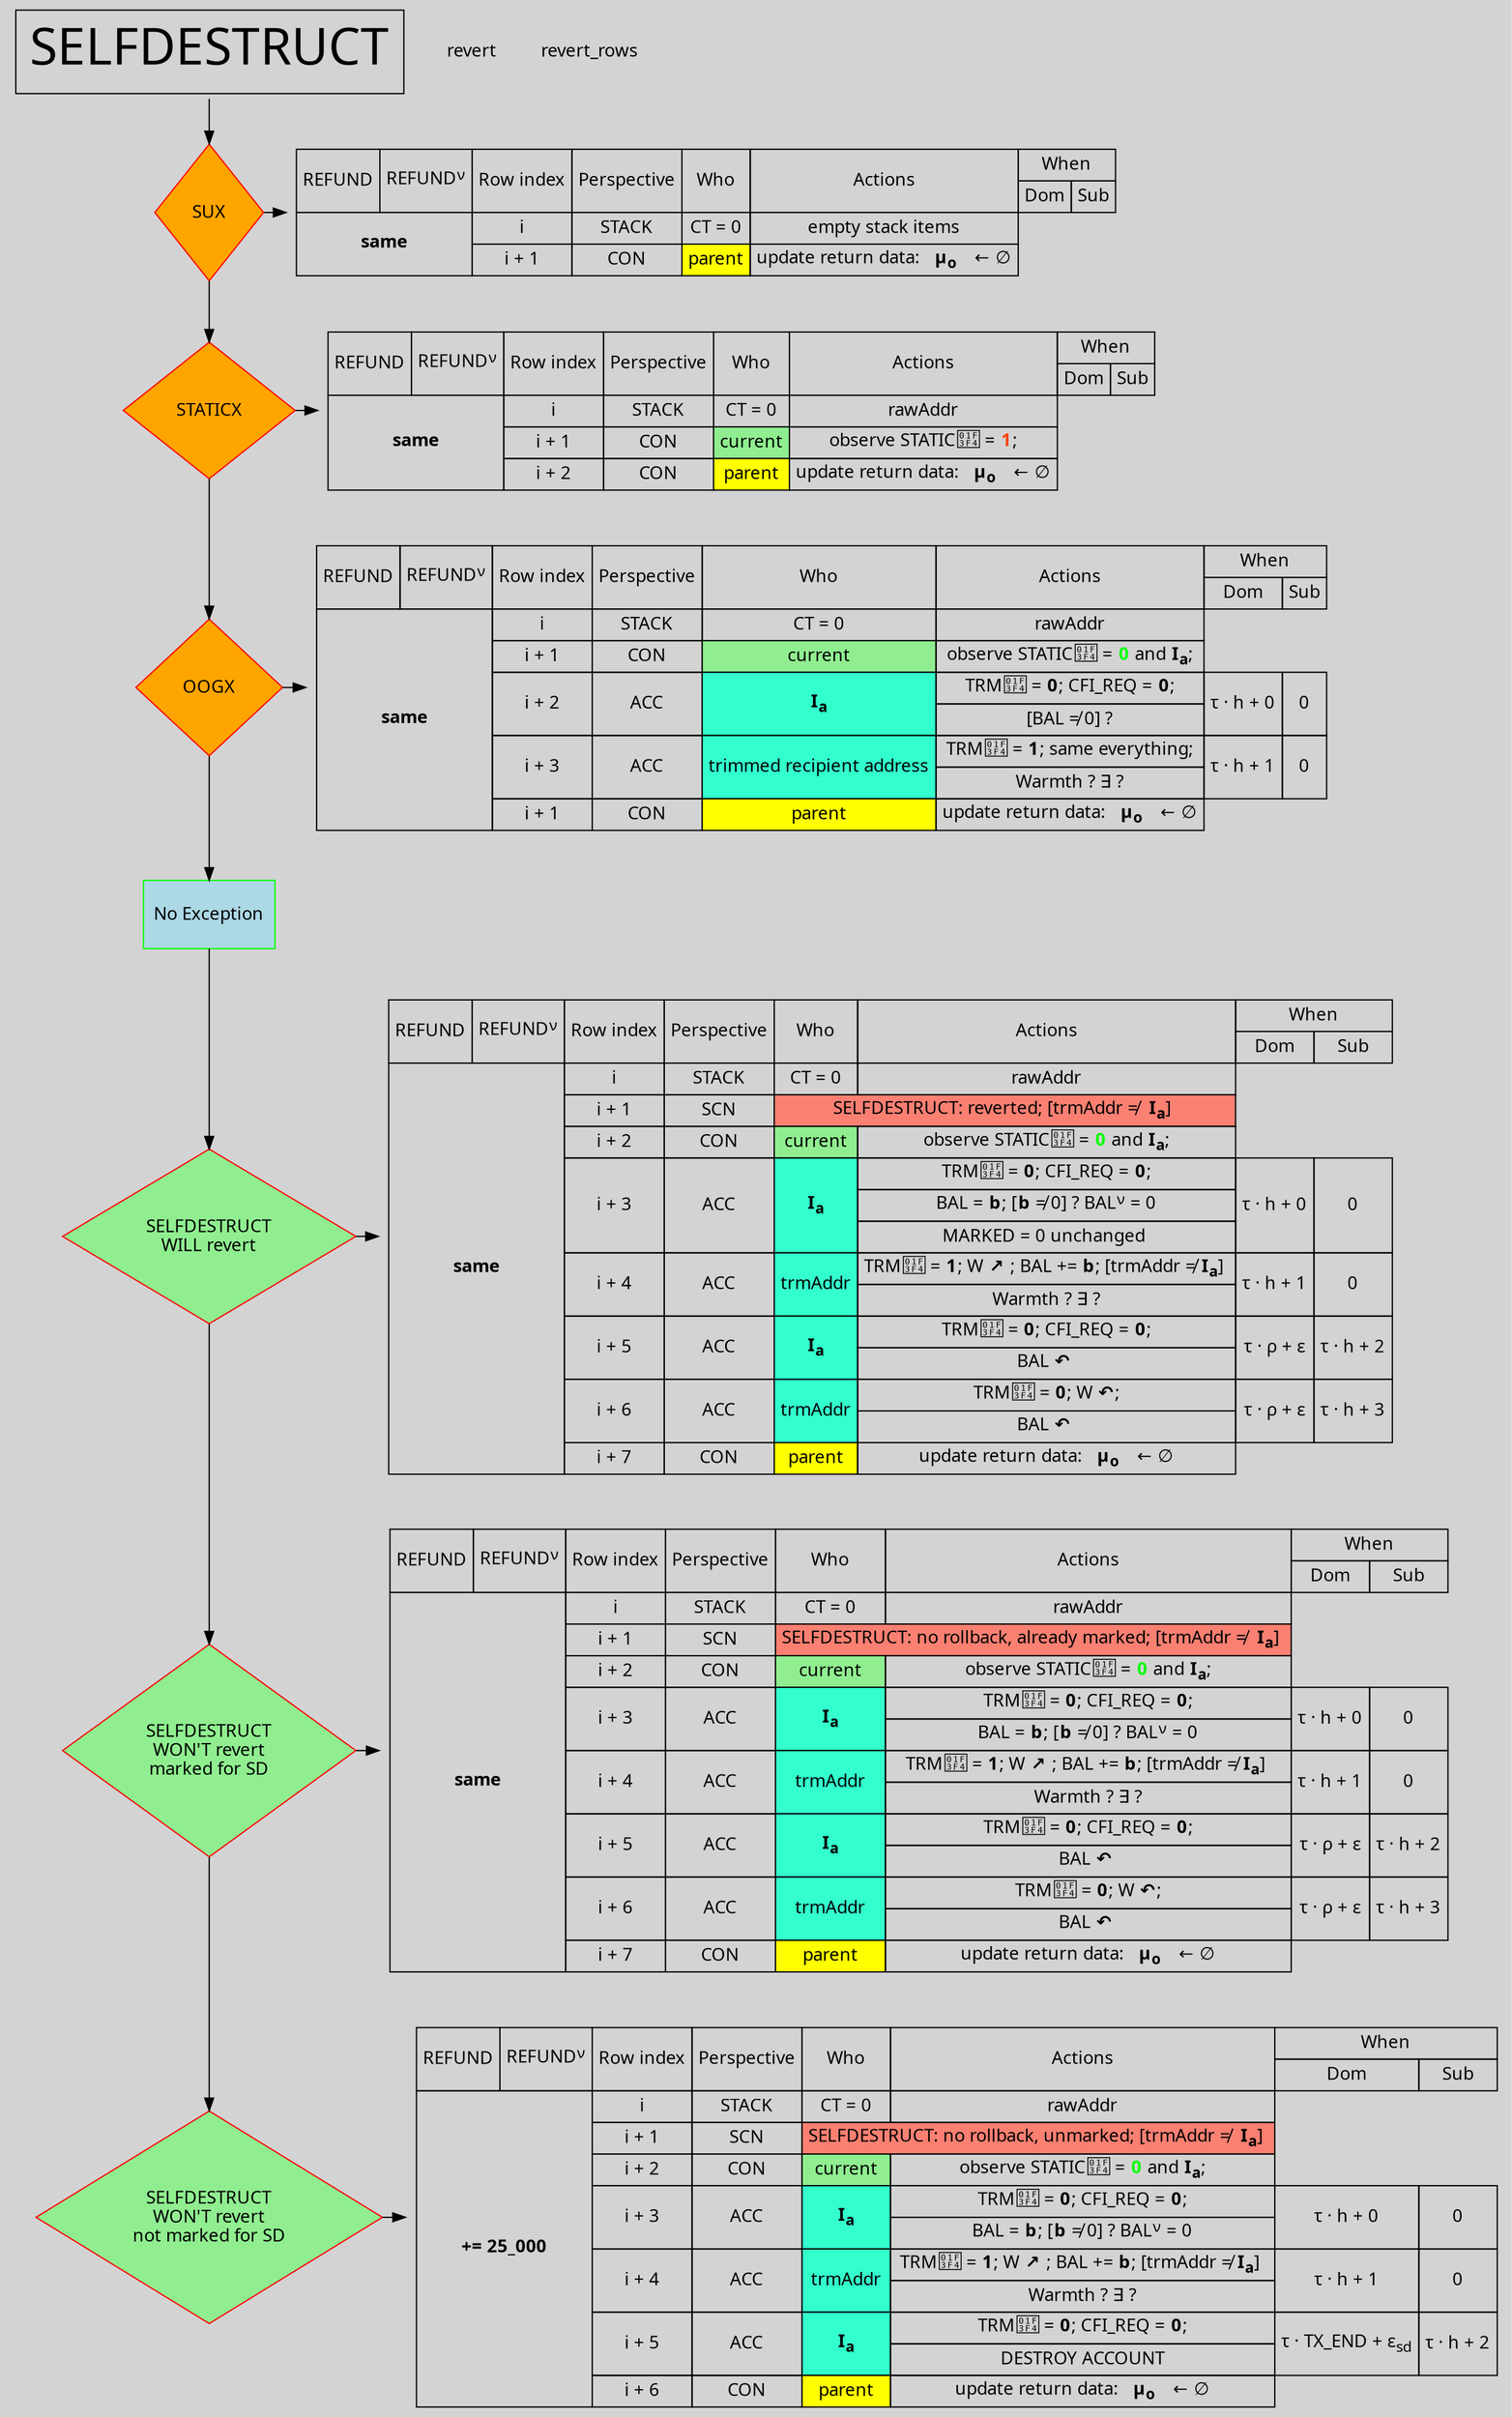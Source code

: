# http://www.graphviz.org/content/cluster

digraph G {

  bgcolor = "lightgray"
  node [fontname = "Handlee"];
  node [shape=plaintext];
  edge [fontname = "Handlee"];

  inst [label=<
  <TABLE BORDER="0" CELLBORDER="1" CELLSPACING="0" CELLPADDING="10">
  <TR>
  <TD><FONT POINT-SIZE="40">SELFDESTRUCT</FONT></TD>
  </TR>
  </TABLE>>];
  sux [
    label = "\nSUX\n ";
    shape = diamond;
    style = filled;
    fillcolor = "ORANGE";
    color = "RED";
  ];
  staticx [
    label = "\nSTATICX\n ";
    shape = diamond;
    style = filled;
    fillcolor = "ORANGE";
    color = "RED";
  ];
  oogx [
    label = "\nOOGX\n ";
    shape = diamond;
    style = filled;
    fillcolor = "ORANGE";
    color = "RED";
  ];
  unexceptional [
    label = "\nNo Exception\n ";
    shape = rect;
    style = filled;
    fillcolor = "LIGHTBLUE";
    color = "green";
  ];
  sd_will_be_reverted [
    label = "\nSELFDESTRUCT\nWILL revert\n ";
    shape = diamond;
    style = filled;
    fillcolor = "LIGHTGREEN";
    color = "RED";
  ];
  sd_wont_be_reverted_marked [
    label = "\nSELFDESTRUCT\nWON'T revert\nmarked for SD\n ";
    shape = diamond;
    style = filled;
    fillcolor = "LIGHTGREEN";
    color = "RED";
  ];
  sd_wont_be_reverted_nomark [
    label = "\nSELFDESTRUCT\nWON'T revert\nnot marked for SD\n ";
    shape = diamond;
    style = filled;
    fillcolor = "LIGHTGREEN";
    color = "RED";
  ];

  {
    rank=same;
    sux; sux_rows;
  }
  {
    rank=same;
    staticx; staticx_rows;
  }
  {
    rank=same;
    oogx; oogx_rows;
  }
  {
    rank=same;
    revert; revert_rows;
  }
  {
    rank=same;
    sd_will_be_reverted; sd_will_be_reverted_rows;
  }
  {
    rank=same;
    sd_wont_be_reverted_marked; sd_wont_be_reverted_marked_rows;
  }
  {
    rank=same;
    sd_wont_be_reverted_nomark; sd_wont_be_reverted_nomark_rows;
  }

  inst                                  -> sux;
  sux                                   -> sux_rows;
  sux                                   -> staticx;
  staticx                               -> staticx_rows;
  staticx                               -> oogx
  oogx                                  -> oogx_rows;
  oogx                                  -> unexceptional;
  unexceptional                         -> sd_will_be_reverted;
  sd_will_be_reverted                   -> sd_will_be_reverted_rows;
  sd_will_be_reverted                   -> sd_wont_be_reverted_marked;
  sd_wont_be_reverted_marked            -> sd_wont_be_reverted_marked_rows;
  sd_wont_be_reverted_marked            -> sd_wont_be_reverted_nomark;
  sd_wont_be_reverted_nomark            -> sd_wont_be_reverted_nomark_rows;

sux_rows [label=<
<TABLE BORDER="0" CELLBORDER="1" CELLSPACING="0" CELLPADDING="4">
  <TR>
    <TD ROWSPAN="2">REFUND</TD><TD ROWSPAN="2">REFUND<sup>&nu;</sup></TD>
    <TD ROWSPAN="2">Row index</TD>
    <TD ROWSPAN="2">Perspective</TD>
    <TD ROWSPAN="2">Who</TD>
    <TD ROWSPAN="2" COLSPAN="1">Actions</TD>
    <TD ROWSPAN="1" COLSPAN="2">When</TD>
  </TR>
  <TR>
    <TD ROWSPAN="1" COLSPAN="1">Dom</TD><TD ROWSPAN="1" COLSPAN="1">Sub</TD>
  </TR>
  <TR>
    <TD ROWSPAN="2" COLSPAN="2"><B>same</B></TD>
    <TD>i</TD>
    <TD>STACK</TD>
    <TD>CT = 0</TD>
    <TD>empty stack items</TD>
  </TR>
  <TR>
    <TD>i + 1</TD>
    <TD>CON</TD>
    <TD BGCOLOR="YELLOW">parent</TD>
    <TD COLSPAN="1">update return data: &nbsp; <B>μ<sub>o</sub></B> &shy;&nbsp; ← ∅</TD>
  </TR>
</TABLE>>];

staticx_rows [label=<
<TABLE BORDER="0" CELLBORDER="1" CELLSPACING="0" CELLPADDING="4">
  <TR>
    <TD ROWSPAN="2">REFUND</TD><TD ROWSPAN="2">REFUND<sup>&nu;</sup></TD>
    <TD ROWSPAN="2">Row index</TD>
    <TD ROWSPAN="2">Perspective</TD>
    <TD ROWSPAN="2">Who</TD>
    <TD ROWSPAN="2" COLSPAN="1">Actions</TD>
    <TD ROWSPAN="1" COLSPAN="2">When</TD>
  </TR>
  <TR>
    <TD ROWSPAN="1" COLSPAN="1">Dom</TD>
    <TD ROWSPAN="1" COLSPAN="1">Sub</TD>
  </TR>
  <TR>
    <TD ROWSPAN="3" COLSPAN="2"><B>same</B></TD>
    <TD>i</TD>
    <TD>STACK</TD>
    <TD>CT = 0</TD>
    <TD>rawAddr</TD>
  </TR>
  <TR>
    <TD>i + 1</TD>
    <TD>CON</TD>
    <TD BGCOLOR="LIGHTGREEN">current</TD>
    <TD>observe STATIC🏴 = <B><FONT COLOR="ORANGERED">1</FONT></B>;</TD>
  </TR>
  <TR>
    <TD>i + 2</TD>
    <TD>CON</TD>
    <TD BGCOLOR="YELLOW">parent</TD>
    <TD>update return data: &nbsp; <B>μ<sub>o</sub></B> &shy;&nbsp; ← ∅</TD>
  </TR>
</TABLE>>];

oogx_rows [label=<
<TABLE BORDER="0" CELLBORDER="1" CELLSPACING="0" CELLPADDING="4">
  <TR>
    <TD ROWSPAN="2">REFUND</TD><TD ROWSPAN="2">REFUND<sup>&nu;</sup></TD>
    <TD ROWSPAN="2">Row index</TD>
    <TD ROWSPAN="2">Perspective</TD>
    <TD ROWSPAN="2">Who</TD>
    <TD ROWSPAN="2" COLSPAN="1">Actions</TD>
    <TD ROWSPAN="1" COLSPAN="2">When</TD>
  </TR>
  <TR>
    <TD ROWSPAN="1" COLSPAN="1">Dom</TD>
    <TD ROWSPAN="1" COLSPAN="1">Sub</TD>
  </TR>
  <TR>
    <TD ROWSPAN="7" COLSPAN="2"><B>same</B></TD>
    <TD>i</TD>
    <TD>STACK</TD>
    <TD>CT = 0</TD>
    <TD>rawAddr</TD>
  </TR>
  <TR>
    <TD>i + 1</TD>
    <TD>CON</TD>
    <TD BGCOLOR="LIGHTGREEN">current</TD>
    <TD>observe STATIC🏴 = <B><FONT COLOR="GREEN">0</FONT></B> and <B>I<sub>a</sub></B>;</TD>
  </TR>
  <TR>
    <TD ROWSPAN="2">i + 2</TD>
    <TD ROWSPAN="2">ACC</TD>
    <TD ROWSPAN="2" BGCOLOR=" #33FFCC "><B>I<sub>a</sub></B></TD>
    <TD ROWSPAN="1">TRM🏴 = <B>0</B>; CFI_REQ = <B>0</B>;</TD>
    <TD ROWSPAN="2">τ · h + 0</TD>
    <TD ROWSPAN="2">0</TD>
  </TR>
  <TR>
    <TD ROWSPAN="1">[BAL &ne; 0] ?</TD>
  </TR>
  <TR>
    <TD ROWSPAN="2">i + 3</TD>
    <TD ROWSPAN="2">ACC</TD>
    <TD ROWSPAN="2" BGCOLOR=" #33FFCC ">trimmed recipient address</TD>
    <TD ROWSPAN="1">TRM🏴 = <B>1</B>; same everything;</TD>
    <TD ROWSPAN="2">τ · h + 1</TD>
    <TD ROWSPAN="2">0</TD>
  </TR>
  <TR>
    <TD ROWSPAN="1">Warmth ? &exist; ?</TD>
  </TR>
  <TR>
    <TD>i + 1</TD>
    <TD>CON</TD>
    <TD BGCOLOR="YELLOW">parent</TD>
    <TD>update return data: &nbsp; <B>μ<sub>o</sub></B> &shy;&nbsp; ← ∅</TD>
  </TR>
</TABLE>>];

sd_will_be_reverted_rows [label=<
<TABLE BORDER="0" CELLBORDER="1" CELLSPACING="0" CELLPADDING="4">
  <TR>
    <TD ROWSPAN="2">REFUND</TD><TD ROWSPAN="2">REFUND<sup>&nu;</sup></TD>
    <TD ROWSPAN="2">Row index</TD>
    <TD ROWSPAN="2">Perspective</TD>
    <TD ROWSPAN="2">Who</TD>
    <TD ROWSPAN="2" COLSPAN="1">Actions</TD>
    <TD ROWSPAN="1" COLSPAN="2">When</TD>
  </TR>
  <TR>
    <TD ROWSPAN="1" COLSPAN="1">Dom</TD>
    <TD ROWSPAN="1" COLSPAN="1">Sub</TD>
  </TR>
  <TR>
    <TD ROWSPAN="13" COLSPAN="2"><B>same</B></TD>
    <TD>i</TD>
    <TD>STACK</TD>
    <TD>CT = 0</TD>
    <TD>rawAddr</TD>
  </TR>
  <TR>
    <TD COLSPAN="1">i + 1</TD>
    <TD COLSPAN="1">SCN</TD>
    <TD BGCOLOR="salmon" COLSPAN="2">SELFDESTRUCT: reverted; [trmAddr &ne;&nbsp; <B>I<sub>a</sub></B>] </TD>
  </TR>
  <TR>
    <TD>i + 2</TD>
    <TD>CON</TD>
    <TD BGCOLOR="LIGHTGREEN">current</TD>
    <TD>observe STATIC🏴 = <B><FONT COLOR="GREEN">0</FONT></B> and <B>I<sub>a</sub></B>;</TD>
  </TR>
  <TR>
    <TD ROWSPAN="3">i + 3</TD>
    <TD ROWSPAN="3">ACC</TD>
    <TD ROWSPAN="3" BGCOLOR=" #33FFCC "><B>I<sub>a</sub></B></TD>
    <TD ROWSPAN="1">TRM🏴 = <B>0</B>; CFI_REQ = <B>0</B>;</TD>
    <TD ROWSPAN="3">τ · h + 0</TD>
    <TD ROWSPAN="3">0</TD>
  </TR>
  <TR>
    <TD ROWSPAN="1">BAL = <B>b</B>; [<B>b</B> &ne; 0] ? BAL<sup>&nu;</sup> = 0</TD>
  </TR>
  <TR>
    <TD ROWSPAN="1">MARKED = 0 unchanged </TD>
  </TR>
  <TR>
    <TD ROWSPAN="2">i + 4</TD>
    <TD ROWSPAN="2">ACC</TD>
    <TD ROWSPAN="2" BGCOLOR=" #33FFCC ">trmAddr</TD>
    <TD ROWSPAN="1">TRM🏴 = <B>1</B>; W <B>↗</B> ; BAL += <B>b</B>; [trmAddr &ne; <B>I<sub>a</sub></B>] </TD>
    <TD ROWSPAN="2">τ · h + 1</TD>
    <TD ROWSPAN="2">0</TD>
  </TR>
  <TR>
    <TD ROWSPAN="1">Warmth ? &exist; ?</TD>
  </TR>
  <TR>
    <TD ROWSPAN="2">i + 5</TD>
    <TD ROWSPAN="2">ACC</TD>
    <TD ROWSPAN="2" BGCOLOR=" #33FFCC "><B>I<sub>a</sub></B></TD>
    <TD ROWSPAN="1">TRM🏴 = <B>0</B>; CFI_REQ = <B>0</B>;</TD>
    <TD ROWSPAN="2">τ · ρ + ε</TD><TD ROWSPAN="2">τ · h + 2</TD>
  </TR>
  <TR>
    <TD ROWSPAN="1">BAL <B>↶</B> </TD>
  </TR>
  <TR>
    <TD ROWSPAN="2">i + 6</TD>
    <TD ROWSPAN="2">ACC</TD>
    <TD ROWSPAN="2" BGCOLOR=" #33FFCC ">trmAddr</TD>
    <TD ROWSPAN="1">TRM🏴 = <B>0</B>; W <B>↶</B>;</TD>
    <TD ROWSPAN="2">τ · ρ + ε</TD><TD ROWSPAN="2">τ · h + 3</TD>
  </TR>
  <TR>
    <TD ROWSPAN="1">BAL <B>↶</B> </TD>
  </TR>
  <TR>
    <TD>i + 7</TD>
    <TD>CON</TD>
    <TD BGCOLOR="YELLOW">parent</TD>
    <TD>update return data: &nbsp; <B>μ<sub>o</sub></B> &shy;&nbsp; ← ∅</TD>
  </TR>
</TABLE>>];

sd_wont_be_reverted_marked_rows [label=<
<TABLE BORDER="0" CELLBORDER="1" CELLSPACING="0" CELLPADDING="4">
  <TR>
    <TD ROWSPAN="2">REFUND</TD><TD ROWSPAN="2">REFUND<sup>&nu;</sup></TD>
    <TD ROWSPAN="2">Row index</TD>
    <TD ROWSPAN="2">Perspective</TD>
    <TD ROWSPAN="2">Who</TD>
    <TD ROWSPAN="2" COLSPAN="1">Actions</TD>
    <TD ROWSPAN="1" COLSPAN="2">When</TD>
  </TR>
  <TR>
    <TD ROWSPAN="1" COLSPAN="1">Dom</TD>
    <TD ROWSPAN="1" COLSPAN="1">Sub</TD>
  </TR>
  <TR>
    <TD ROWSPAN="12" COLSPAN="2"><B>same</B></TD>
    <TD>i</TD>
    <TD>STACK</TD>
    <TD>CT = 0</TD>
    <TD>rawAddr</TD>
  </TR>
  <TR>
    <TD COLSPAN="1">i + 1</TD>
    <TD COLSPAN="1">SCN</TD>
    <TD BGCOLOR="salmon" COLSPAN="2">SELFDESTRUCT: no rollback, already marked; [trmAddr &ne;&nbsp; <B>I<sub>a</sub></B>] </TD>
  </TR>
  <TR>
    <TD>i + 2</TD>
    <TD>CON</TD>
    <TD BGCOLOR="LIGHTGREEN">current</TD>
    <TD>observe STATIC🏴 = <B><FONT COLOR="GREEN">0</FONT></B> and <B>I<sub>a</sub></B>;</TD>
  </TR>
  <TR>
    <TD ROWSPAN="2">i + 3</TD>
    <TD ROWSPAN="2">ACC</TD>
    <TD ROWSPAN="2" BGCOLOR=" #33FFCC "><B>I<sub>a</sub></B></TD>
    <TD ROWSPAN="1">TRM🏴 = <B>0</B>; CFI_REQ = <B>0</B>;</TD>
    <TD ROWSPAN="2">τ · h + 0</TD>
    <TD ROWSPAN="2">0</TD>
  </TR>
  <TR>
    <TD ROWSPAN="1">BAL = <B>b</B>; [<B>b</B> &ne; 0] ? BAL<sup>&nu;</sup> = 0</TD>
  </TR>
  <TR>
    <TD ROWSPAN="2">i + 4</TD>
    <TD ROWSPAN="2">ACC</TD>
    <TD ROWSPAN="2" BGCOLOR=" #33FFCC ">trmAddr</TD>
    <TD ROWSPAN="1">TRM🏴 = <B>1</B>; W <B>↗</B> ; BAL += <B>b</B>; [trmAddr &ne; <B>I<sub>a</sub></B>] </TD>
    <TD ROWSPAN="2">τ · h + 1</TD>
    <TD ROWSPAN="2">0</TD>
  </TR>
  <TR>
    <TD ROWSPAN="1">Warmth ? &exist; ?</TD>
  </TR>
  <TR>
    <TD ROWSPAN="2">i + 5</TD>
    <TD ROWSPAN="2">ACC</TD>
    <TD ROWSPAN="2" BGCOLOR=" #33FFCC "><B>I<sub>a</sub></B></TD>
    <TD ROWSPAN="1">TRM🏴 = <B>0</B>; CFI_REQ = <B>0</B>;</TD>
    <TD ROWSPAN="2">τ · ρ + ε</TD><TD ROWSPAN="2">τ · h + 2</TD>
  </TR>
  <TR>
    <TD ROWSPAN="1">BAL <B>↶</B> </TD>
  </TR>
  <TR>
    <TD ROWSPAN="2">i + 6</TD>
    <TD ROWSPAN="2">ACC</TD>
    <TD ROWSPAN="2" BGCOLOR=" #33FFCC ">trmAddr</TD>
    <TD ROWSPAN="1">TRM🏴 = <B>0</B>; W <B>↶</B>;</TD>
    <TD ROWSPAN="2">τ · ρ + ε</TD><TD ROWSPAN="2">τ · h + 3</TD>
  </TR>
  <TR>
    <TD ROWSPAN="1">BAL <B>↶</B> </TD>
  </TR>
  <TR>
    <TD>i + 7</TD>
    <TD>CON</TD>
    <TD BGCOLOR="YELLOW">parent</TD>
    <TD>update return data: &nbsp; <B>μ<sub>o</sub></B> &shy;&nbsp; ← ∅</TD>
  </TR>
</TABLE>>];

sd_wont_be_reverted_nomark_rows [label=<
<TABLE BORDER="0" CELLBORDER="1" CELLSPACING="0" CELLPADDING="4">
  <TR>
    <TD ROWSPAN="2">REFUND</TD><TD ROWSPAN="2">REFUND<sup>&nu;</sup></TD>
    <TD ROWSPAN="2">Row index</TD>
    <TD ROWSPAN="2">Perspective</TD>
    <TD ROWSPAN="2">Who</TD>
    <TD ROWSPAN="2" COLSPAN="1">Actions</TD>
    <TD ROWSPAN="1" COLSPAN="2">When</TD>
  </TR>
  <TR>
    <TD ROWSPAN="1" COLSPAN="1">Dom</TD>
    <TD ROWSPAN="1" COLSPAN="1">Sub</TD>
  </TR>
  <TR>
    <TD ROWSPAN="12" COLSPAN="2"><B>+= 25_000</B></TD>
    <TD>i</TD>
    <TD>STACK</TD>
    <TD>CT = 0</TD>
    <TD>rawAddr</TD>
  </TR>
  <TR>
    <TD COLSPAN="1">i + 1</TD>
    <TD COLSPAN="1">SCN</TD>
    <TD BGCOLOR="salmon" COLSPAN="2">SELFDESTRUCT: no rollback, unmarked; [trmAddr &ne;&nbsp; <B>I<sub>a</sub></B>] </TD>
  </TR>
  <TR>
    <TD>i + 2</TD>
    <TD>CON</TD>
    <TD BGCOLOR="LIGHTGREEN">current</TD>
    <TD>observe STATIC🏴 = <B><FONT COLOR="GREEN">0</FONT></B> and <B>I<sub>a</sub></B>;</TD>
  </TR>
  <TR>
    <TD ROWSPAN="2">i + 3</TD>
    <TD ROWSPAN="2">ACC</TD>
    <TD ROWSPAN="2" BGCOLOR=" #33FFCC "><B>I<sub>a</sub></B></TD>
    <TD ROWSPAN="1">TRM🏴 = <B>0</B>; CFI_REQ = <B>0</B>;</TD>
    <TD ROWSPAN="2">τ · h + 0</TD>
    <TD ROWSPAN="2">0</TD>
  </TR>
  <TR>
    <TD ROWSPAN="1">BAL = <B>b</B>; [<B>b</B> &ne; 0] ? BAL<sup>&nu;</sup> = 0</TD>
  </TR>
  <TR>
    <TD ROWSPAN="2">i + 4</TD>
    <TD ROWSPAN="2">ACC</TD>
    <TD ROWSPAN="2" BGCOLOR=" #33FFCC ">trmAddr</TD>
    <TD ROWSPAN="1">TRM🏴 = <B>1</B>; W <B>↗</B> ; BAL += <B>b</B>; [trmAddr &ne; <B>I<sub>a</sub></B>] </TD>
    <TD ROWSPAN="2">τ · h + 1</TD>
    <TD ROWSPAN="2">0</TD>
  </TR>
  <TR>
    <TD ROWSPAN="1">Warmth ? &exist; ?</TD>
  </TR>
  <TR>
    <TD ROWSPAN="2">i + 5</TD>
    <TD ROWSPAN="2">ACC</TD>
    <TD ROWSPAN="2" BGCOLOR=" #33FFCC "><B>I<sub>a</sub></B></TD>
    <TD ROWSPAN="1">TRM🏴 = <B>0</B>; CFI_REQ = <B>0</B>;</TD>
    <TD ROWSPAN="2">τ · TX_END + ε<sub>sd</sub></TD><TD ROWSPAN="2">τ · h + 2</TD>
  </TR>
  <TR>
    <TD ROWSPAN="1">DESTROY ACCOUNT</TD>
  </TR>
  <TR>
    <TD>i + 6</TD>
    <TD>CON</TD>
    <TD BGCOLOR="YELLOW">parent</TD>
    <TD>update return data: &nbsp; <B>μ<sub>o</sub></B> &shy;&nbsp; ← ∅</TD>
  </TR>
</TABLE>>];



}


